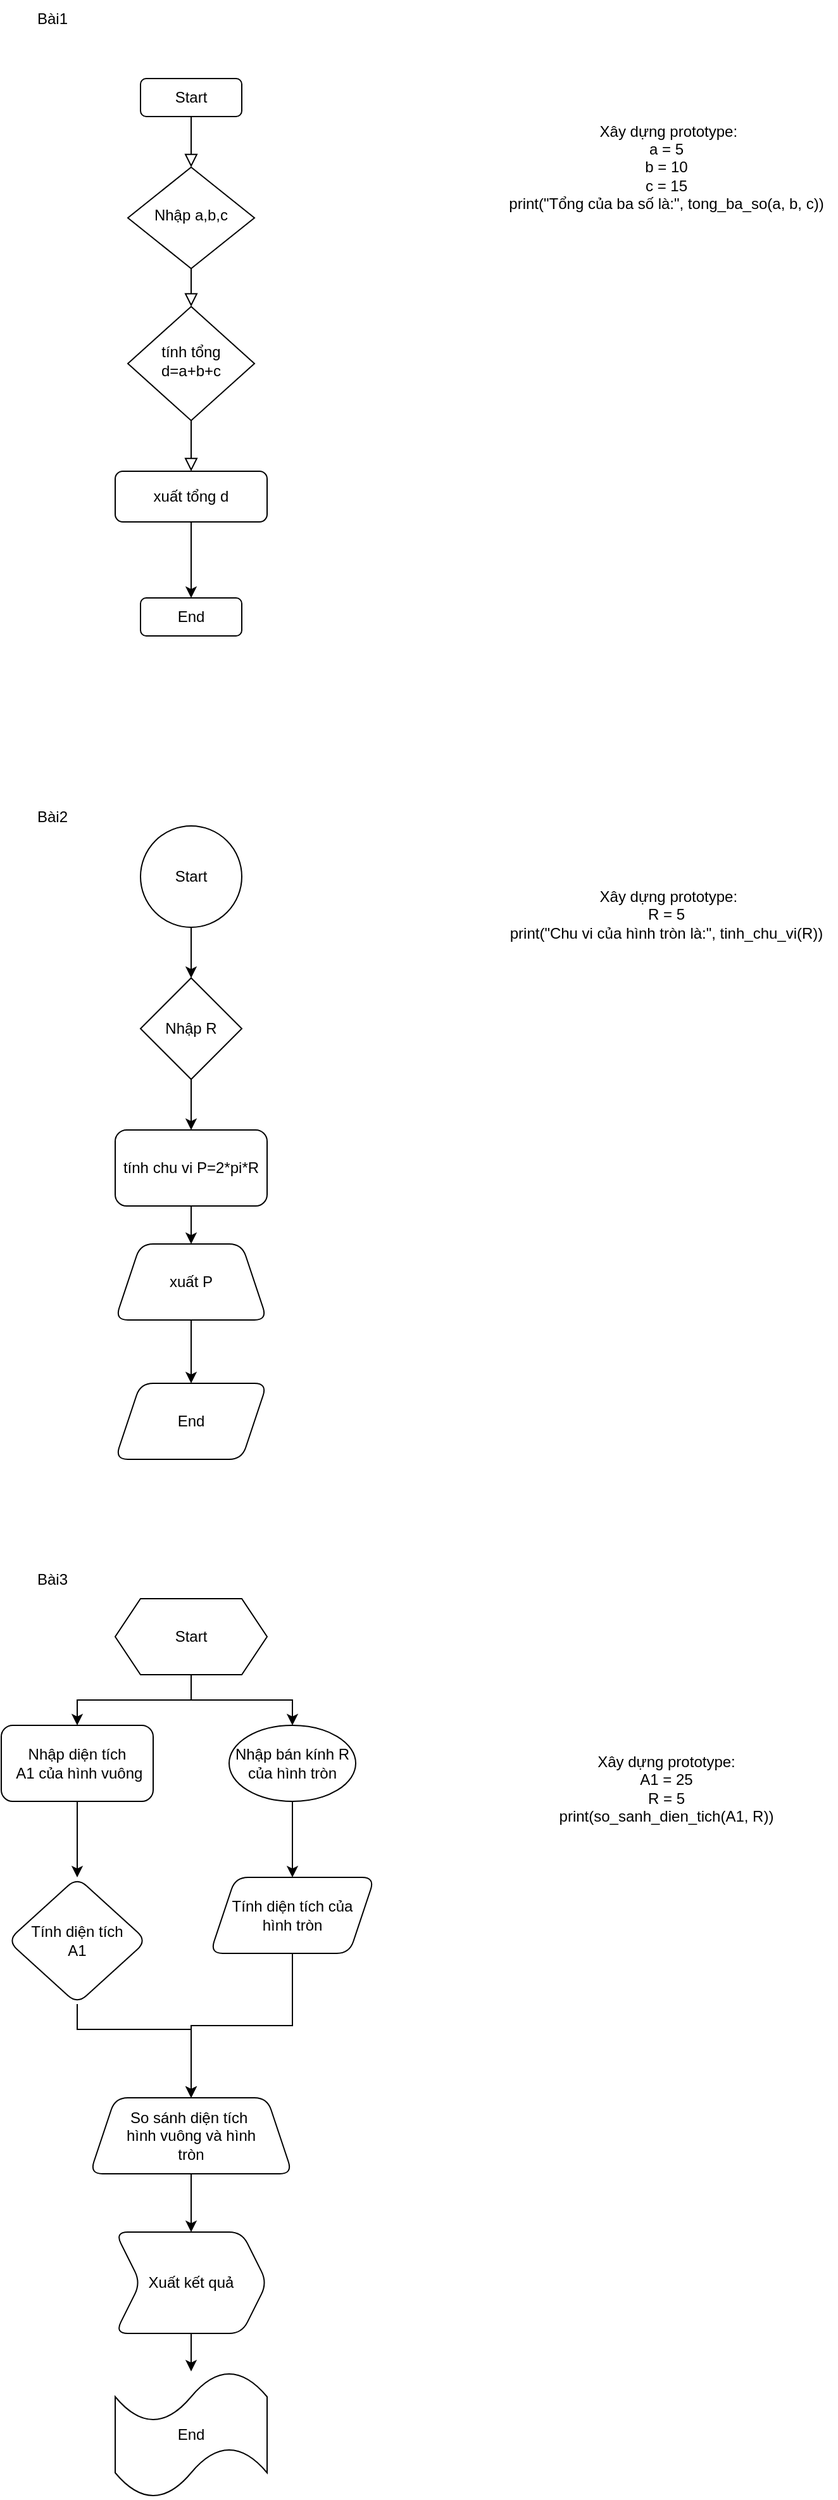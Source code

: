<mxfile version="24.0.4" type="google">
  <diagram id="C5RBs43oDa-KdzZeNtuy" name="Page-1">
    <mxGraphModel grid="1" page="1" gridSize="10" guides="1" tooltips="1" connect="1" arrows="1" fold="1" pageScale="1" pageWidth="827" pageHeight="1169" math="0" shadow="0">
      <root>
        <mxCell id="WIyWlLk6GJQsqaUBKTNV-0" />
        <mxCell id="WIyWlLk6GJQsqaUBKTNV-1" parent="WIyWlLk6GJQsqaUBKTNV-0" />
        <mxCell id="WIyWlLk6GJQsqaUBKTNV-2" value="" style="rounded=0;html=1;jettySize=auto;orthogonalLoop=1;fontSize=11;endArrow=block;endFill=0;endSize=8;strokeWidth=1;shadow=0;labelBackgroundColor=none;edgeStyle=orthogonalEdgeStyle;" edge="1" parent="WIyWlLk6GJQsqaUBKTNV-1" source="WIyWlLk6GJQsqaUBKTNV-3" target="WIyWlLk6GJQsqaUBKTNV-6">
          <mxGeometry relative="1" as="geometry" />
        </mxCell>
        <mxCell id="WIyWlLk6GJQsqaUBKTNV-3" value="Start" style="rounded=1;whiteSpace=wrap;html=1;fontSize=12;glass=0;strokeWidth=1;shadow=0;" vertex="1" parent="WIyWlLk6GJQsqaUBKTNV-1">
          <mxGeometry x="180" y="100" width="80" height="30" as="geometry" />
        </mxCell>
        <mxCell id="WIyWlLk6GJQsqaUBKTNV-4" value="" style="rounded=0;html=1;jettySize=auto;orthogonalLoop=1;fontSize=11;endArrow=block;endFill=0;endSize=8;strokeWidth=1;shadow=0;labelBackgroundColor=none;edgeStyle=orthogonalEdgeStyle;" edge="1" parent="WIyWlLk6GJQsqaUBKTNV-1" source="WIyWlLk6GJQsqaUBKTNV-6" target="WIyWlLk6GJQsqaUBKTNV-10">
          <mxGeometry y="20" relative="1" as="geometry">
            <mxPoint as="offset" />
          </mxGeometry>
        </mxCell>
        <mxCell id="WIyWlLk6GJQsqaUBKTNV-6" value="Nhập a,b,c" style="rhombus;whiteSpace=wrap;html=1;shadow=0;fontFamily=Helvetica;fontSize=12;align=center;strokeWidth=1;spacing=6;spacingTop=-4;" vertex="1" parent="WIyWlLk6GJQsqaUBKTNV-1">
          <mxGeometry x="170" y="170" width="100" height="80" as="geometry" />
        </mxCell>
        <mxCell id="WIyWlLk6GJQsqaUBKTNV-8" value="" style="rounded=0;html=1;jettySize=auto;orthogonalLoop=1;fontSize=11;endArrow=block;endFill=0;endSize=8;strokeWidth=1;shadow=0;labelBackgroundColor=none;edgeStyle=orthogonalEdgeStyle;" edge="1" parent="WIyWlLk6GJQsqaUBKTNV-1" source="WIyWlLk6GJQsqaUBKTNV-10" target="WIyWlLk6GJQsqaUBKTNV-11">
          <mxGeometry x="0.333" y="20" relative="1" as="geometry">
            <mxPoint as="offset" />
          </mxGeometry>
        </mxCell>
        <mxCell id="WIyWlLk6GJQsqaUBKTNV-10" value="tính tổng d=a+b+c" style="rhombus;whiteSpace=wrap;html=1;shadow=0;fontFamily=Helvetica;fontSize=12;align=center;strokeWidth=1;spacing=6;spacingTop=-4;" vertex="1" parent="WIyWlLk6GJQsqaUBKTNV-1">
          <mxGeometry x="170" y="280" width="100" height="90" as="geometry" />
        </mxCell>
        <mxCell id="aKSTuU8EB8lDv6753sPs-1" value="" style="edgeStyle=orthogonalEdgeStyle;rounded=0;orthogonalLoop=1;jettySize=auto;html=1;" edge="1" parent="WIyWlLk6GJQsqaUBKTNV-1" source="WIyWlLk6GJQsqaUBKTNV-11" target="aKSTuU8EB8lDv6753sPs-0">
          <mxGeometry relative="1" as="geometry" />
        </mxCell>
        <mxCell id="WIyWlLk6GJQsqaUBKTNV-11" value="xuất tổng d" style="rounded=1;whiteSpace=wrap;html=1;fontSize=12;glass=0;strokeWidth=1;shadow=0;" vertex="1" parent="WIyWlLk6GJQsqaUBKTNV-1">
          <mxGeometry x="160" y="410" width="120" height="40" as="geometry" />
        </mxCell>
        <mxCell id="aKSTuU8EB8lDv6753sPs-0" value="End" style="whiteSpace=wrap;html=1;rounded=1;glass=0;strokeWidth=1;shadow=0;" vertex="1" parent="WIyWlLk6GJQsqaUBKTNV-1">
          <mxGeometry x="180" y="510" width="80" height="30" as="geometry" />
        </mxCell>
        <mxCell id="aKSTuU8EB8lDv6753sPs-6" value="&lt;div&gt;&lt;br&gt;&lt;/div&gt;&lt;div&gt;&lt;span style=&quot;background-color: initial;&quot;&gt;&amp;nbsp;Xây dựng prototype:&lt;/span&gt;&lt;br&gt;&lt;/div&gt;&lt;div&gt;a = 5&lt;/div&gt;&lt;div&gt;b = 10&lt;/div&gt;&lt;div&gt;c = 15&lt;/div&gt;&lt;div&gt;print(&quot;Tổng của ba số là:&quot;, tong_ba_so(a, b, c))&lt;/div&gt;&lt;div&gt;&lt;br&gt;&lt;/div&gt;" style="text;html=1;align=center;verticalAlign=middle;resizable=0;points=[];autosize=1;strokeColor=none;fillColor=none;" vertex="1" parent="WIyWlLk6GJQsqaUBKTNV-1">
          <mxGeometry x="460" y="115" width="270" height="110" as="geometry" />
        </mxCell>
        <mxCell id="aKSTuU8EB8lDv6753sPs-7" value="Bài1" style="text;html=1;align=center;verticalAlign=middle;resizable=0;points=[];autosize=1;strokeColor=none;fillColor=none;" vertex="1" parent="WIyWlLk6GJQsqaUBKTNV-1">
          <mxGeometry x="85" y="38" width="50" height="30" as="geometry" />
        </mxCell>
        <mxCell id="aKSTuU8EB8lDv6753sPs-8" value="Bài2" style="text;html=1;align=center;verticalAlign=middle;resizable=0;points=[];autosize=1;strokeColor=none;fillColor=none;" vertex="1" parent="WIyWlLk6GJQsqaUBKTNV-1">
          <mxGeometry x="85" y="668" width="50" height="30" as="geometry" />
        </mxCell>
        <mxCell id="aKSTuU8EB8lDv6753sPs-11" value="" style="edgeStyle=orthogonalEdgeStyle;rounded=0;orthogonalLoop=1;jettySize=auto;html=1;" edge="1" parent="WIyWlLk6GJQsqaUBKTNV-1" source="aKSTuU8EB8lDv6753sPs-9" target="aKSTuU8EB8lDv6753sPs-10">
          <mxGeometry relative="1" as="geometry" />
        </mxCell>
        <mxCell id="aKSTuU8EB8lDv6753sPs-9" value="Start" style="ellipse;whiteSpace=wrap;html=1;" vertex="1" parent="WIyWlLk6GJQsqaUBKTNV-1">
          <mxGeometry x="180" y="690" width="80" height="80" as="geometry" />
        </mxCell>
        <mxCell id="aKSTuU8EB8lDv6753sPs-13" value="" style="edgeStyle=orthogonalEdgeStyle;rounded=0;orthogonalLoop=1;jettySize=auto;html=1;" edge="1" parent="WIyWlLk6GJQsqaUBKTNV-1" source="aKSTuU8EB8lDv6753sPs-10" target="aKSTuU8EB8lDv6753sPs-12">
          <mxGeometry relative="1" as="geometry" />
        </mxCell>
        <mxCell id="aKSTuU8EB8lDv6753sPs-10" value="Nhập R" style="rhombus;whiteSpace=wrap;html=1;" vertex="1" parent="WIyWlLk6GJQsqaUBKTNV-1">
          <mxGeometry x="180" y="810" width="80" height="80" as="geometry" />
        </mxCell>
        <mxCell id="aKSTuU8EB8lDv6753sPs-15" value="" style="edgeStyle=orthogonalEdgeStyle;rounded=0;orthogonalLoop=1;jettySize=auto;html=1;" edge="1" parent="WIyWlLk6GJQsqaUBKTNV-1" source="aKSTuU8EB8lDv6753sPs-12" target="aKSTuU8EB8lDv6753sPs-14">
          <mxGeometry relative="1" as="geometry" />
        </mxCell>
        <mxCell id="aKSTuU8EB8lDv6753sPs-12" value="tính chu vi P=2*pi*R" style="rounded=1;whiteSpace=wrap;html=1;" vertex="1" parent="WIyWlLk6GJQsqaUBKTNV-1">
          <mxGeometry x="160" y="930" width="120" height="60" as="geometry" />
        </mxCell>
        <mxCell id="aKSTuU8EB8lDv6753sPs-17" value="" style="edgeStyle=orthogonalEdgeStyle;rounded=0;orthogonalLoop=1;jettySize=auto;html=1;" edge="1" parent="WIyWlLk6GJQsqaUBKTNV-1" source="aKSTuU8EB8lDv6753sPs-14" target="aKSTuU8EB8lDv6753sPs-16">
          <mxGeometry relative="1" as="geometry" />
        </mxCell>
        <mxCell id="aKSTuU8EB8lDv6753sPs-14" value="xuất P" style="shape=trapezoid;perimeter=trapezoidPerimeter;whiteSpace=wrap;html=1;fixedSize=1;rounded=1;" vertex="1" parent="WIyWlLk6GJQsqaUBKTNV-1">
          <mxGeometry x="160" y="1020" width="120" height="60" as="geometry" />
        </mxCell>
        <mxCell id="aKSTuU8EB8lDv6753sPs-16" value="End" style="shape=parallelogram;perimeter=parallelogramPerimeter;whiteSpace=wrap;html=1;fixedSize=1;rounded=1;" vertex="1" parent="WIyWlLk6GJQsqaUBKTNV-1">
          <mxGeometry x="160" y="1130" width="120" height="60" as="geometry" />
        </mxCell>
        <mxCell id="aKSTuU8EB8lDv6753sPs-18" value="&lt;div&gt;&lt;br&gt;&lt;/div&gt;&lt;div&gt;&amp;nbsp;Xây dựng&amp;nbsp;prototype:&lt;/div&gt;&lt;div&gt;R = 5&lt;/div&gt;&lt;div&gt;print(&quot;Chu vi của hình tròn là:&quot;, tinh_chu_vi(R))&lt;/div&gt;&lt;div&gt;&lt;br&gt;&lt;/div&gt;" style="text;html=1;align=center;verticalAlign=middle;resizable=0;points=[];autosize=1;strokeColor=none;fillColor=none;" vertex="1" parent="WIyWlLk6GJQsqaUBKTNV-1">
          <mxGeometry x="460" y="715" width="270" height="90" as="geometry" />
        </mxCell>
        <mxCell id="aKSTuU8EB8lDv6753sPs-19" value="Bài3" style="text;html=1;align=center;verticalAlign=middle;resizable=0;points=[];autosize=1;strokeColor=none;fillColor=none;" vertex="1" parent="WIyWlLk6GJQsqaUBKTNV-1">
          <mxGeometry x="85" y="1270" width="50" height="30" as="geometry" />
        </mxCell>
        <mxCell id="aKSTuU8EB8lDv6753sPs-41" value="" style="edgeStyle=orthogonalEdgeStyle;rounded=0;orthogonalLoop=1;jettySize=auto;html=1;" edge="1" parent="WIyWlLk6GJQsqaUBKTNV-1" source="aKSTuU8EB8lDv6753sPs-20" target="aKSTuU8EB8lDv6753sPs-24">
          <mxGeometry relative="1" as="geometry" />
        </mxCell>
        <mxCell id="aKSTuU8EB8lDv6753sPs-20" value="&lt;span style=&quot;text-wrap: nowrap;&quot;&gt;Nhập diện tích&lt;/span&gt;&lt;div&gt;&lt;span style=&quot;text-wrap: nowrap;&quot;&gt;&amp;nbsp;A1 của hình vuông&lt;/span&gt;&lt;/div&gt;" style="rounded=1;whiteSpace=wrap;html=1;" vertex="1" parent="WIyWlLk6GJQsqaUBKTNV-1">
          <mxGeometry x="70" y="1400" width="120" height="60" as="geometry" />
        </mxCell>
        <mxCell id="aKSTuU8EB8lDv6753sPs-42" value="" style="edgeStyle=orthogonalEdgeStyle;rounded=0;orthogonalLoop=1;jettySize=auto;html=1;" edge="1" parent="WIyWlLk6GJQsqaUBKTNV-1" source="aKSTuU8EB8lDv6753sPs-21" target="aKSTuU8EB8lDv6753sPs-26">
          <mxGeometry relative="1" as="geometry" />
        </mxCell>
        <mxCell id="aKSTuU8EB8lDv6753sPs-21" value="Nhập bán kính R&lt;div&gt;của hình tròn&lt;/div&gt;" style="ellipse;whiteSpace=wrap;html=1;rounded=1;" vertex="1" parent="WIyWlLk6GJQsqaUBKTNV-1">
          <mxGeometry x="250" y="1400" width="100" height="60" as="geometry" />
        </mxCell>
        <mxCell id="aKSTuU8EB8lDv6753sPs-43" value="" style="edgeStyle=orthogonalEdgeStyle;rounded=0;orthogonalLoop=1;jettySize=auto;html=1;" edge="1" parent="WIyWlLk6GJQsqaUBKTNV-1" source="aKSTuU8EB8lDv6753sPs-24" target="aKSTuU8EB8lDv6753sPs-28">
          <mxGeometry relative="1" as="geometry">
            <Array as="points">
              <mxPoint x="130" y="1640" />
              <mxPoint x="220" y="1640" />
            </Array>
          </mxGeometry>
        </mxCell>
        <mxCell id="aKSTuU8EB8lDv6753sPs-24" value="Tính diện tích&lt;div&gt;A1&lt;/div&gt;" style="rhombus;whiteSpace=wrap;html=1;rounded=1;" vertex="1" parent="WIyWlLk6GJQsqaUBKTNV-1">
          <mxGeometry x="75" y="1520" width="110" height="100" as="geometry" />
        </mxCell>
        <mxCell id="aKSTuU8EB8lDv6753sPs-29" value="" style="edgeStyle=orthogonalEdgeStyle;rounded=0;orthogonalLoop=1;jettySize=auto;html=1;" edge="1" parent="WIyWlLk6GJQsqaUBKTNV-1" source="aKSTuU8EB8lDv6753sPs-26" target="aKSTuU8EB8lDv6753sPs-28">
          <mxGeometry relative="1" as="geometry" />
        </mxCell>
        <mxCell id="aKSTuU8EB8lDv6753sPs-26" value="&amp;nbsp;Tính diện tích của&amp;nbsp;&lt;div&gt;hình tròn&lt;/div&gt;" style="shape=parallelogram;perimeter=parallelogramPerimeter;whiteSpace=wrap;html=1;fixedSize=1;rounded=1;" vertex="1" parent="WIyWlLk6GJQsqaUBKTNV-1">
          <mxGeometry x="235" y="1520" width="130" height="60" as="geometry" />
        </mxCell>
        <mxCell id="aKSTuU8EB8lDv6753sPs-45" value="" style="edgeStyle=orthogonalEdgeStyle;rounded=0;orthogonalLoop=1;jettySize=auto;html=1;" edge="1" parent="WIyWlLk6GJQsqaUBKTNV-1" source="aKSTuU8EB8lDv6753sPs-28" target="aKSTuU8EB8lDv6753sPs-44">
          <mxGeometry relative="1" as="geometry" />
        </mxCell>
        <mxCell id="aKSTuU8EB8lDv6753sPs-28" value="So sánh diện tích&amp;nbsp;&lt;div&gt;hình vuông và hình&lt;/div&gt;&lt;div&gt;tròn&lt;/div&gt;" style="shape=trapezoid;perimeter=trapezoidPerimeter;whiteSpace=wrap;html=1;fixedSize=1;rounded=1;" vertex="1" parent="WIyWlLk6GJQsqaUBKTNV-1">
          <mxGeometry x="140" y="1694" width="160" height="60" as="geometry" />
        </mxCell>
        <mxCell id="aKSTuU8EB8lDv6753sPs-32" value="" style="edgeStyle=orthogonalEdgeStyle;rounded=0;orthogonalLoop=1;jettySize=auto;html=1;" edge="1" parent="WIyWlLk6GJQsqaUBKTNV-1" source="aKSTuU8EB8lDv6753sPs-31" target="aKSTuU8EB8lDv6753sPs-20">
          <mxGeometry relative="1" as="geometry" />
        </mxCell>
        <mxCell id="aKSTuU8EB8lDv6753sPs-37" value="" style="edgeStyle=orthogonalEdgeStyle;rounded=0;orthogonalLoop=1;jettySize=auto;html=1;" edge="1" parent="WIyWlLk6GJQsqaUBKTNV-1" source="aKSTuU8EB8lDv6753sPs-31" target="aKSTuU8EB8lDv6753sPs-21">
          <mxGeometry relative="1" as="geometry" />
        </mxCell>
        <mxCell id="aKSTuU8EB8lDv6753sPs-31" value="Start" style="shape=hexagon;perimeter=hexagonPerimeter2;whiteSpace=wrap;html=1;fixedSize=1;" vertex="1" parent="WIyWlLk6GJQsqaUBKTNV-1">
          <mxGeometry x="160" y="1300" width="120" height="60" as="geometry" />
        </mxCell>
        <mxCell id="aKSTuU8EB8lDv6753sPs-47" value="" style="edgeStyle=orthogonalEdgeStyle;rounded=0;orthogonalLoop=1;jettySize=auto;html=1;" edge="1" parent="WIyWlLk6GJQsqaUBKTNV-1" source="aKSTuU8EB8lDv6753sPs-44" target="aKSTuU8EB8lDv6753sPs-46">
          <mxGeometry relative="1" as="geometry" />
        </mxCell>
        <mxCell id="aKSTuU8EB8lDv6753sPs-44" value="Xuất kết quả" style="shape=step;perimeter=stepPerimeter;whiteSpace=wrap;html=1;fixedSize=1;rounded=1;" vertex="1" parent="WIyWlLk6GJQsqaUBKTNV-1">
          <mxGeometry x="160" y="1800" width="120" height="80" as="geometry" />
        </mxCell>
        <mxCell id="aKSTuU8EB8lDv6753sPs-46" value="End" style="shape=tape;whiteSpace=wrap;html=1;rounded=1;" vertex="1" parent="WIyWlLk6GJQsqaUBKTNV-1">
          <mxGeometry x="160" y="1910" width="120" height="100" as="geometry" />
        </mxCell>
        <mxCell id="aKSTuU8EB8lDv6753sPs-48" value="&lt;div&gt;&lt;br&gt;&lt;/div&gt;&lt;div&gt;Xây dựng prototype:&lt;/div&gt;&lt;div&gt;A1 = 25&lt;/div&gt;&lt;div&gt;R = 5&lt;/div&gt;&lt;div&gt;print(so_sanh_dien_tich(A1, R))&lt;/div&gt;&lt;div&gt;&lt;br&gt;&lt;/div&gt;" style="text;html=1;align=center;verticalAlign=middle;resizable=0;points=[];autosize=1;strokeColor=none;fillColor=none;" vertex="1" parent="WIyWlLk6GJQsqaUBKTNV-1">
          <mxGeometry x="500" y="1400" width="190" height="100" as="geometry" />
        </mxCell>
      </root>
    </mxGraphModel>
  </diagram>
</mxfile>
